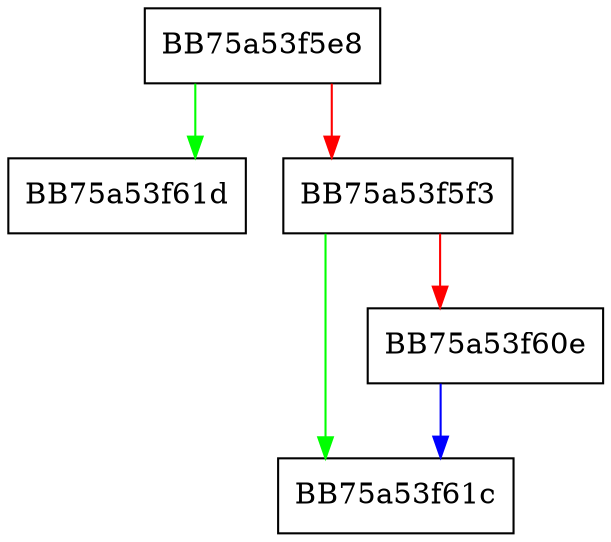 digraph sqlite3VdbeMemShallowCopy {
  node [shape="box"];
  graph [splines=ortho];
  BB75a53f5e8 -> BB75a53f61d [color="green"];
  BB75a53f5e8 -> BB75a53f5f3 [color="red"];
  BB75a53f5f3 -> BB75a53f61c [color="green"];
  BB75a53f5f3 -> BB75a53f60e [color="red"];
  BB75a53f60e -> BB75a53f61c [color="blue"];
}